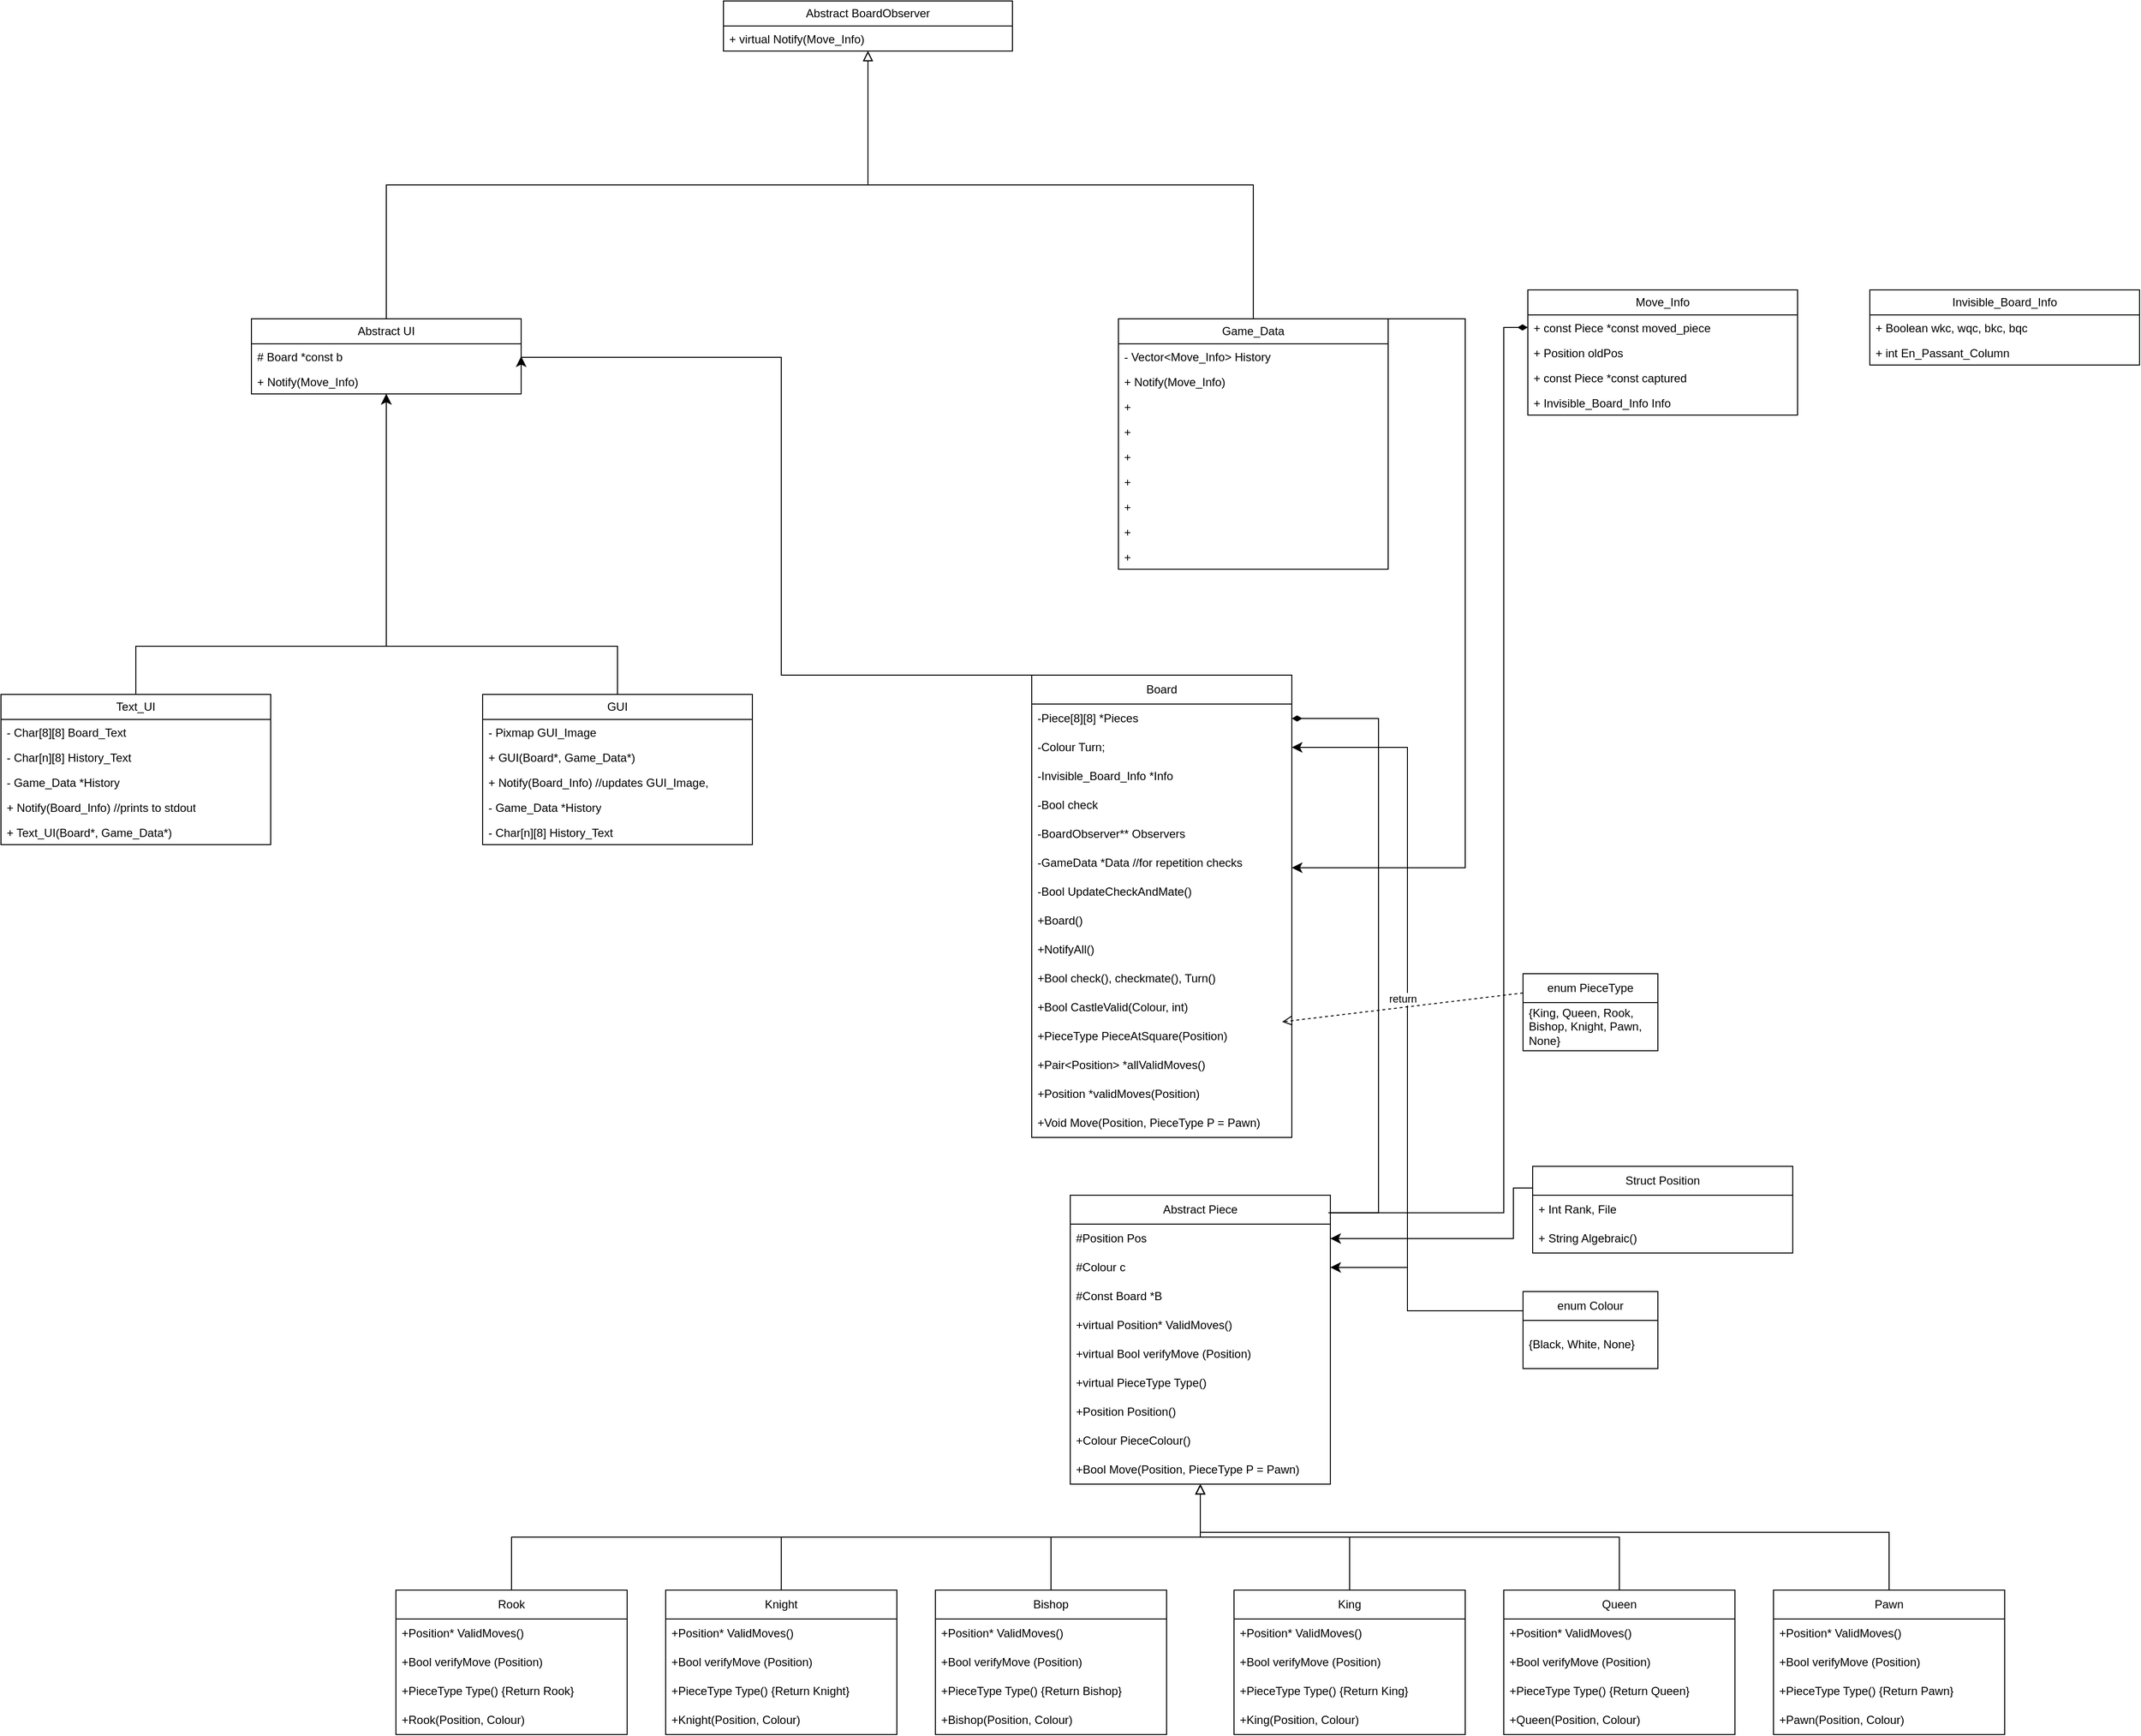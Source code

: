 <mxfile version="28.0.4">
  <diagram name="Page-1" id="Vs1uTUXTusfFtKuUJXLR">
    <mxGraphModel dx="1132" dy="407" grid="1" gridSize="10" guides="1" tooltips="1" connect="1" arrows="1" fold="1" page="0" pageScale="2" pageWidth="2336" pageHeight="1654" math="0" shadow="0">
      <root>
        <mxCell id="0" />
        <mxCell id="1" parent="0" />
        <mxCell id="Mz9z7q-OG1JkgQbm7pyb-9" value="enum Colour" style="swimlane;fontStyle=0;childLayout=stackLayout;horizontal=1;startSize=30;horizontalStack=0;resizeParent=1;resizeParentMax=0;resizeLast=0;collapsible=1;marginBottom=0;whiteSpace=wrap;html=1;" parent="1" vertex="1">
          <mxGeometry x="1310" y="1560" width="140" height="80" as="geometry" />
        </mxCell>
        <mxCell id="Mz9z7q-OG1JkgQbm7pyb-10" value="{Black, White, None}" style="text;strokeColor=none;fillColor=none;align=left;verticalAlign=middle;spacingLeft=4;spacingRight=4;overflow=hidden;points=[[0,0.5],[1,0.5]];portConstraint=eastwest;rotatable=0;whiteSpace=wrap;html=1;" parent="Mz9z7q-OG1JkgQbm7pyb-9" vertex="1">
          <mxGeometry y="30" width="140" height="50" as="geometry" />
        </mxCell>
        <mxCell id="Mz9z7q-OG1JkgQbm7pyb-71" value="Board" style="swimlane;fontStyle=0;childLayout=stackLayout;horizontal=1;startSize=30;horizontalStack=0;resizeParent=1;resizeParentMax=0;resizeLast=0;collapsible=1;marginBottom=0;whiteSpace=wrap;html=1;" parent="1" vertex="1">
          <mxGeometry x="800" y="920" width="270" height="480" as="geometry" />
        </mxCell>
        <mxCell id="Mz9z7q-OG1JkgQbm7pyb-72" value="-Piece[8][8] *Pieces" style="text;strokeColor=none;fillColor=none;align=left;verticalAlign=middle;spacingLeft=4;spacingRight=4;overflow=hidden;points=[[0,0.5],[1,0.5]];portConstraint=eastwest;rotatable=0;whiteSpace=wrap;html=1;" parent="Mz9z7q-OG1JkgQbm7pyb-71" vertex="1">
          <mxGeometry y="30" width="270" height="30" as="geometry" />
        </mxCell>
        <mxCell id="Mz9z7q-OG1JkgQbm7pyb-86" value="-Colour Turn;" style="text;strokeColor=none;fillColor=none;align=left;verticalAlign=middle;spacingLeft=4;spacingRight=4;overflow=hidden;points=[[0,0.5],[1,0.5]];portConstraint=eastwest;rotatable=0;whiteSpace=wrap;html=1;" parent="Mz9z7q-OG1JkgQbm7pyb-71" vertex="1">
          <mxGeometry y="60" width="270" height="30" as="geometry" />
        </mxCell>
        <mxCell id="Mz9z7q-OG1JkgQbm7pyb-73" value="-Invisible_Board_Info *Info" style="text;strokeColor=none;fillColor=none;align=left;verticalAlign=middle;spacingLeft=4;spacingRight=4;overflow=hidden;points=[[0,0.5],[1,0.5]];portConstraint=eastwest;rotatable=0;whiteSpace=wrap;html=1;" parent="Mz9z7q-OG1JkgQbm7pyb-71" vertex="1">
          <mxGeometry y="90" width="270" height="30" as="geometry" />
        </mxCell>
        <mxCell id="Mz9z7q-OG1JkgQbm7pyb-74" value="-Bool check" style="text;strokeColor=none;fillColor=none;align=left;verticalAlign=middle;spacingLeft=4;spacingRight=4;overflow=hidden;points=[[0,0.5],[1,0.5]];portConstraint=eastwest;rotatable=0;whiteSpace=wrap;html=1;" parent="Mz9z7q-OG1JkgQbm7pyb-71" vertex="1">
          <mxGeometry y="120" width="270" height="30" as="geometry" />
        </mxCell>
        <mxCell id="zQiTS09YiXoC2l2YVAX9-1" value="-BoardObserver** Observers" style="text;strokeColor=none;fillColor=none;align=left;verticalAlign=middle;spacingLeft=4;spacingRight=4;overflow=hidden;points=[[0,0.5],[1,0.5]];portConstraint=eastwest;rotatable=0;whiteSpace=wrap;html=1;" vertex="1" parent="Mz9z7q-OG1JkgQbm7pyb-71">
          <mxGeometry y="150" width="270" height="30" as="geometry" />
        </mxCell>
        <mxCell id="zQiTS09YiXoC2l2YVAX9-39" value="-GameData *Data //for repetition checks" style="text;strokeColor=none;fillColor=none;align=left;verticalAlign=middle;spacingLeft=4;spacingRight=4;overflow=hidden;points=[[0,0.5],[1,0.5]];portConstraint=eastwest;rotatable=0;whiteSpace=wrap;html=1;" vertex="1" parent="Mz9z7q-OG1JkgQbm7pyb-71">
          <mxGeometry y="180" width="270" height="30" as="geometry" />
        </mxCell>
        <mxCell id="Mz9z7q-OG1JkgQbm7pyb-81" value="-Bool UpdateCheckAndMate()" style="text;strokeColor=none;fillColor=none;align=left;verticalAlign=middle;spacingLeft=4;spacingRight=4;overflow=hidden;points=[[0,0.5],[1,0.5]];portConstraint=eastwest;rotatable=0;whiteSpace=wrap;html=1;" parent="Mz9z7q-OG1JkgQbm7pyb-71" vertex="1">
          <mxGeometry y="210" width="270" height="30" as="geometry" />
        </mxCell>
        <mxCell id="zQiTS09YiXoC2l2YVAX9-50" value="+Board()" style="text;strokeColor=none;fillColor=none;align=left;verticalAlign=middle;spacingLeft=4;spacingRight=4;overflow=hidden;points=[[0,0.5],[1,0.5]];portConstraint=eastwest;rotatable=0;whiteSpace=wrap;html=1;" vertex="1" parent="Mz9z7q-OG1JkgQbm7pyb-71">
          <mxGeometry y="240" width="270" height="30" as="geometry" />
        </mxCell>
        <mxCell id="zQiTS09YiXoC2l2YVAX9-54" value="+NotifyAll()" style="text;strokeColor=none;fillColor=none;align=left;verticalAlign=middle;spacingLeft=4;spacingRight=4;overflow=hidden;points=[[0,0.5],[1,0.5]];portConstraint=eastwest;rotatable=0;whiteSpace=wrap;html=1;" vertex="1" parent="Mz9z7q-OG1JkgQbm7pyb-71">
          <mxGeometry y="270" width="270" height="30" as="geometry" />
        </mxCell>
        <mxCell id="Mz9z7q-OG1JkgQbm7pyb-79" value="+Bool check(), checkmate(), Turn()" style="text;strokeColor=none;fillColor=none;align=left;verticalAlign=middle;spacingLeft=4;spacingRight=4;overflow=hidden;points=[[0,0.5],[1,0.5]];portConstraint=eastwest;rotatable=0;whiteSpace=wrap;html=1;" parent="Mz9z7q-OG1JkgQbm7pyb-71" vertex="1">
          <mxGeometry y="300" width="270" height="30" as="geometry" />
        </mxCell>
        <mxCell id="Mz9z7q-OG1JkgQbm7pyb-94" value="+Bool CastleValid(Colour, int)" style="text;strokeColor=none;fillColor=none;align=left;verticalAlign=middle;spacingLeft=4;spacingRight=4;overflow=hidden;points=[[0,0.5],[1,0.5]];portConstraint=eastwest;rotatable=0;whiteSpace=wrap;html=1;" parent="Mz9z7q-OG1JkgQbm7pyb-71" vertex="1">
          <mxGeometry y="330" width="270" height="30" as="geometry" />
        </mxCell>
        <mxCell id="Mz9z7q-OG1JkgQbm7pyb-106" value="+PieceType PieceAtSquare(Position)" style="text;strokeColor=none;fillColor=none;align=left;verticalAlign=middle;spacingLeft=4;spacingRight=4;overflow=hidden;points=[[0,0.5],[1,0.5]];portConstraint=eastwest;rotatable=0;whiteSpace=wrap;html=1;" parent="Mz9z7q-OG1JkgQbm7pyb-71" vertex="1">
          <mxGeometry y="360" width="270" height="30" as="geometry" />
        </mxCell>
        <mxCell id="Mz9z7q-OG1JkgQbm7pyb-83" value="+Pair&amp;lt;Position&amp;gt; *allValidMoves()" style="text;strokeColor=none;fillColor=none;align=left;verticalAlign=middle;spacingLeft=4;spacingRight=4;overflow=hidden;points=[[0,0.5],[1,0.5]];portConstraint=eastwest;rotatable=0;whiteSpace=wrap;html=1;" parent="Mz9z7q-OG1JkgQbm7pyb-71" vertex="1">
          <mxGeometry y="390" width="270" height="30" as="geometry" />
        </mxCell>
        <mxCell id="Mz9z7q-OG1JkgQbm7pyb-84" value="+Position *validMoves(Position)" style="text;strokeColor=none;fillColor=none;align=left;verticalAlign=middle;spacingLeft=4;spacingRight=4;overflow=hidden;points=[[0,0.5],[1,0.5]];portConstraint=eastwest;rotatable=0;whiteSpace=wrap;html=1;" parent="Mz9z7q-OG1JkgQbm7pyb-71" vertex="1">
          <mxGeometry y="420" width="270" height="30" as="geometry" />
        </mxCell>
        <mxCell id="Mz9z7q-OG1JkgQbm7pyb-98" value="+Void Move(Position, PieceType P = Pawn)" style="text;strokeColor=none;fillColor=none;align=left;verticalAlign=middle;spacingLeft=4;spacingRight=4;overflow=hidden;points=[[0,0.5],[1,0.5]];portConstraint=eastwest;rotatable=0;whiteSpace=wrap;html=1;" parent="Mz9z7q-OG1JkgQbm7pyb-71" vertex="1">
          <mxGeometry y="450" width="270" height="30" as="geometry" />
        </mxCell>
        <mxCell id="Mz9z7q-OG1JkgQbm7pyb-78" value="" style="edgeStyle=elbowEdgeStyle;elbow=horizontal;endArrow=classic;html=1;curved=0;rounded=0;endSize=8;startSize=8;exitX=0;exitY=0.25;exitDx=0;exitDy=0;entryX=1;entryY=0.5;entryDx=0;entryDy=0;" parent="1" source="Mz9z7q-OG1JkgQbm7pyb-9" target="Mz9z7q-OG1JkgQbm7pyb-4" edge="1">
          <mxGeometry width="50" height="50" relative="1" as="geometry">
            <mxPoint x="1140" y="1560" as="sourcePoint" />
            <mxPoint x="1280" y="1520" as="targetPoint" />
            <Array as="points">
              <mxPoint x="1190" y="1560" />
            </Array>
          </mxGeometry>
        </mxCell>
        <mxCell id="Mz9z7q-OG1JkgQbm7pyb-87" value="" style="edgeStyle=elbowEdgeStyle;elbow=horizontal;endArrow=classic;html=1;curved=0;rounded=0;endSize=8;startSize=8;exitX=0;exitY=0.25;exitDx=0;exitDy=0;entryX=1;entryY=0.5;entryDx=0;entryDy=0;" parent="1" target="Mz9z7q-OG1JkgQbm7pyb-86" edge="1" source="Mz9z7q-OG1JkgQbm7pyb-9">
          <mxGeometry width="50" height="50" relative="1" as="geometry">
            <mxPoint x="1300" y="1530" as="sourcePoint" />
            <mxPoint x="1120" y="1220" as="targetPoint" />
          </mxGeometry>
        </mxCell>
        <mxCell id="Mz9z7q-OG1JkgQbm7pyb-93" value="" style="group" parent="1" vertex="1" connectable="0">
          <mxGeometry x="1110" y="1120" width="50" height="360" as="geometry" />
        </mxCell>
        <mxCell id="Mz9z7q-OG1JkgQbm7pyb-1" value="Abstract Piece" style="swimlane;fontStyle=0;childLayout=stackLayout;horizontal=1;startSize=30;horizontalStack=0;resizeParent=1;resizeParentMax=0;resizeLast=0;collapsible=1;marginBottom=0;whiteSpace=wrap;html=1;" parent="1" vertex="1">
          <mxGeometry x="840" y="1460" width="270" height="300" as="geometry">
            <mxRectangle x="210" y="120" width="120" height="30" as="alternateBounds" />
          </mxGeometry>
        </mxCell>
        <mxCell id="Mz9z7q-OG1JkgQbm7pyb-2" value="#Position Pos" style="text;strokeColor=none;fillColor=none;align=left;verticalAlign=middle;spacingLeft=4;spacingRight=4;overflow=hidden;points=[[0,0.5],[1,0.5]];portConstraint=eastwest;rotatable=0;whiteSpace=wrap;html=1;" parent="Mz9z7q-OG1JkgQbm7pyb-1" vertex="1">
          <mxGeometry y="30" width="270" height="30" as="geometry" />
        </mxCell>
        <mxCell id="Mz9z7q-OG1JkgQbm7pyb-4" value="#Colour c" style="text;strokeColor=none;fillColor=none;align=left;verticalAlign=middle;spacingLeft=4;spacingRight=4;overflow=hidden;points=[[0,0.5],[1,0.5]];portConstraint=eastwest;rotatable=0;whiteSpace=wrap;html=1;" parent="Mz9z7q-OG1JkgQbm7pyb-1" vertex="1">
          <mxGeometry y="60" width="270" height="30" as="geometry" />
        </mxCell>
        <mxCell id="Mz9z7q-OG1JkgQbm7pyb-14" value="#Const Board *B" style="text;strokeColor=none;fillColor=none;align=left;verticalAlign=middle;spacingLeft=4;spacingRight=4;overflow=hidden;points=[[0,0.5],[1,0.5]];portConstraint=eastwest;rotatable=0;whiteSpace=wrap;html=1;" parent="Mz9z7q-OG1JkgQbm7pyb-1" vertex="1">
          <mxGeometry y="90" width="270" height="30" as="geometry" />
        </mxCell>
        <mxCell id="Mz9z7q-OG1JkgQbm7pyb-15" value="+virtual Position* ValidMoves()" style="text;strokeColor=none;fillColor=none;align=left;verticalAlign=middle;spacingLeft=4;spacingRight=4;overflow=hidden;points=[[0,0.5],[1,0.5]];portConstraint=eastwest;rotatable=0;whiteSpace=wrap;html=1;" parent="Mz9z7q-OG1JkgQbm7pyb-1" vertex="1">
          <mxGeometry y="120" width="270" height="30" as="geometry" />
        </mxCell>
        <mxCell id="Mz9z7q-OG1JkgQbm7pyb-31" value="+virtual Bool verifyMove (Position)" style="text;strokeColor=none;fillColor=none;align=left;verticalAlign=middle;spacingLeft=4;spacingRight=4;overflow=hidden;points=[[0,0.5],[1,0.5]];portConstraint=eastwest;rotatable=0;whiteSpace=wrap;html=1;" parent="Mz9z7q-OG1JkgQbm7pyb-1" vertex="1">
          <mxGeometry y="150" width="270" height="30" as="geometry" />
        </mxCell>
        <mxCell id="Mz9z7q-OG1JkgQbm7pyb-16" value="+virtual PieceType Type()" style="text;strokeColor=none;fillColor=none;align=left;verticalAlign=middle;spacingLeft=4;spacingRight=4;overflow=hidden;points=[[0,0.5],[1,0.5]];portConstraint=eastwest;rotatable=0;whiteSpace=wrap;html=1;" parent="Mz9z7q-OG1JkgQbm7pyb-1" vertex="1">
          <mxGeometry y="180" width="270" height="30" as="geometry" />
        </mxCell>
        <mxCell id="Mz9z7q-OG1JkgQbm7pyb-17" value="+Position Position()" style="text;strokeColor=none;fillColor=none;align=left;verticalAlign=middle;spacingLeft=4;spacingRight=4;overflow=hidden;points=[[0,0.5],[1,0.5]];portConstraint=eastwest;rotatable=0;whiteSpace=wrap;html=1;" parent="Mz9z7q-OG1JkgQbm7pyb-1" vertex="1">
          <mxGeometry y="210" width="270" height="30" as="geometry" />
        </mxCell>
        <mxCell id="Mz9z7q-OG1JkgQbm7pyb-100" value="+Colour PieceColour()" style="text;strokeColor=none;fillColor=none;align=left;verticalAlign=middle;spacingLeft=4;spacingRight=4;overflow=hidden;points=[[0,0.5],[1,0.5]];portConstraint=eastwest;rotatable=0;whiteSpace=wrap;html=1;" parent="Mz9z7q-OG1JkgQbm7pyb-1" vertex="1">
          <mxGeometry y="240" width="270" height="30" as="geometry" />
        </mxCell>
        <mxCell id="Mz9z7q-OG1JkgQbm7pyb-18" value="+Bool Move(Position, PieceType P = Pawn)" style="text;strokeColor=none;fillColor=none;align=left;verticalAlign=middle;spacingLeft=4;spacingRight=4;overflow=hidden;points=[[0,0.5],[1,0.5]];portConstraint=eastwest;rotatable=0;whiteSpace=wrap;html=1;" parent="Mz9z7q-OG1JkgQbm7pyb-1" vertex="1">
          <mxGeometry y="270" width="270" height="30" as="geometry" />
        </mxCell>
        <mxCell id="Mz9z7q-OG1JkgQbm7pyb-19" value="Rook" style="swimlane;fontStyle=0;childLayout=stackLayout;horizontal=1;startSize=30;horizontalStack=0;resizeParent=1;resizeParentMax=0;resizeLast=0;collapsible=1;marginBottom=0;whiteSpace=wrap;html=1;" parent="1" vertex="1">
          <mxGeometry x="140" y="1870" width="240" height="150" as="geometry">
            <mxRectangle x="120" y="490" width="120" height="30" as="alternateBounds" />
          </mxGeometry>
        </mxCell>
        <mxCell id="Mz9z7q-OG1JkgQbm7pyb-24" value="+Position* ValidMoves()" style="text;strokeColor=none;fillColor=none;align=left;verticalAlign=middle;spacingLeft=4;spacingRight=4;overflow=hidden;points=[[0,0.5],[1,0.5]];portConstraint=eastwest;rotatable=0;whiteSpace=wrap;html=1;" parent="Mz9z7q-OG1JkgQbm7pyb-19" vertex="1">
          <mxGeometry y="30" width="240" height="30" as="geometry" />
        </mxCell>
        <mxCell id="Mz9z7q-OG1JkgQbm7pyb-25" value="+Bool verifyMove (Position)" style="text;strokeColor=none;fillColor=none;align=left;verticalAlign=middle;spacingLeft=4;spacingRight=4;overflow=hidden;points=[[0,0.5],[1,0.5]];portConstraint=eastwest;rotatable=0;whiteSpace=wrap;html=1;" parent="Mz9z7q-OG1JkgQbm7pyb-19" vertex="1">
          <mxGeometry y="60" width="240" height="30" as="geometry" />
        </mxCell>
        <mxCell id="Mz9z7q-OG1JkgQbm7pyb-38" value="+PieceType Type() {Return Rook}" style="text;strokeColor=none;fillColor=none;align=left;verticalAlign=middle;spacingLeft=4;spacingRight=4;overflow=hidden;points=[[0,0.5],[1,0.5]];portConstraint=eastwest;rotatable=0;whiteSpace=wrap;html=1;" parent="Mz9z7q-OG1JkgQbm7pyb-19" vertex="1">
          <mxGeometry y="90" width="240" height="30" as="geometry" />
        </mxCell>
        <mxCell id="Mz9z7q-OG1JkgQbm7pyb-33" value="+Rook(Position, Colour)" style="text;strokeColor=none;fillColor=none;align=left;verticalAlign=middle;spacingLeft=4;spacingRight=4;overflow=hidden;points=[[0,0.5],[1,0.5]];portConstraint=eastwest;rotatable=0;whiteSpace=wrap;html=1;" parent="Mz9z7q-OG1JkgQbm7pyb-19" vertex="1">
          <mxGeometry y="120" width="240" height="30" as="geometry" />
        </mxCell>
        <mxCell id="Mz9z7q-OG1JkgQbm7pyb-30" value="" style="edgeStyle=elbowEdgeStyle;elbow=vertical;endArrow=block;html=1;curved=0;rounded=0;endSize=8;startSize=8;exitX=0.5;exitY=0;exitDx=0;exitDy=0;endFill=0;" parent="1" source="Mz9z7q-OG1JkgQbm7pyb-19" target="Mz9z7q-OG1JkgQbm7pyb-18" edge="1">
          <mxGeometry width="50" height="50" relative="1" as="geometry">
            <mxPoint x="720" y="1870" as="sourcePoint" />
            <mxPoint x="980" y="1730" as="targetPoint" />
          </mxGeometry>
        </mxCell>
        <mxCell id="Mz9z7q-OG1JkgQbm7pyb-39" value="Knight" style="swimlane;fontStyle=0;childLayout=stackLayout;horizontal=1;startSize=30;horizontalStack=0;resizeParent=1;resizeParentMax=0;resizeLast=0;collapsible=1;marginBottom=0;whiteSpace=wrap;html=1;" parent="1" vertex="1">
          <mxGeometry x="420" y="1870" width="240" height="150" as="geometry">
            <mxRectangle x="400" y="490" width="120" height="30" as="alternateBounds" />
          </mxGeometry>
        </mxCell>
        <mxCell id="Mz9z7q-OG1JkgQbm7pyb-40" value="+Position* ValidMoves()" style="text;strokeColor=none;fillColor=none;align=left;verticalAlign=middle;spacingLeft=4;spacingRight=4;overflow=hidden;points=[[0,0.5],[1,0.5]];portConstraint=eastwest;rotatable=0;whiteSpace=wrap;html=1;" parent="Mz9z7q-OG1JkgQbm7pyb-39" vertex="1">
          <mxGeometry y="30" width="240" height="30" as="geometry" />
        </mxCell>
        <mxCell id="Mz9z7q-OG1JkgQbm7pyb-41" value="+Bool verifyMove (Position)" style="text;strokeColor=none;fillColor=none;align=left;verticalAlign=middle;spacingLeft=4;spacingRight=4;overflow=hidden;points=[[0,0.5],[1,0.5]];portConstraint=eastwest;rotatable=0;whiteSpace=wrap;html=1;" parent="Mz9z7q-OG1JkgQbm7pyb-39" vertex="1">
          <mxGeometry y="60" width="240" height="30" as="geometry" />
        </mxCell>
        <mxCell id="Mz9z7q-OG1JkgQbm7pyb-42" value="+PieceType Type() {Return Knight}" style="text;strokeColor=none;fillColor=none;align=left;verticalAlign=middle;spacingLeft=4;spacingRight=4;overflow=hidden;points=[[0,0.5],[1,0.5]];portConstraint=eastwest;rotatable=0;whiteSpace=wrap;html=1;" parent="Mz9z7q-OG1JkgQbm7pyb-39" vertex="1">
          <mxGeometry y="90" width="240" height="30" as="geometry" />
        </mxCell>
        <mxCell id="Mz9z7q-OG1JkgQbm7pyb-43" value="+Knight(Position, Colour)" style="text;strokeColor=none;fillColor=none;align=left;verticalAlign=middle;spacingLeft=4;spacingRight=4;overflow=hidden;points=[[0,0.5],[1,0.5]];portConstraint=eastwest;rotatable=0;whiteSpace=wrap;html=1;" parent="Mz9z7q-OG1JkgQbm7pyb-39" vertex="1">
          <mxGeometry y="120" width="240" height="30" as="geometry" />
        </mxCell>
        <mxCell id="Mz9z7q-OG1JkgQbm7pyb-44" value="" style="edgeStyle=elbowEdgeStyle;elbow=vertical;endArrow=block;html=1;curved=0;rounded=0;endSize=8;startSize=8;endFill=0;" parent="1" source="Mz9z7q-OG1JkgQbm7pyb-39" target="Mz9z7q-OG1JkgQbm7pyb-18" edge="1">
          <mxGeometry width="50" height="50" relative="1" as="geometry">
            <mxPoint x="1020" y="1870" as="sourcePoint" />
            <mxPoint x="990" y="1730" as="targetPoint" />
          </mxGeometry>
        </mxCell>
        <mxCell id="Mz9z7q-OG1JkgQbm7pyb-47" value="Bishop" style="swimlane;fontStyle=0;childLayout=stackLayout;horizontal=1;startSize=30;horizontalStack=0;resizeParent=1;resizeParentMax=0;resizeLast=0;collapsible=1;marginBottom=0;whiteSpace=wrap;html=1;" parent="1" vertex="1">
          <mxGeometry x="700" y="1870" width="240" height="150" as="geometry">
            <mxRectangle x="680" y="490" width="120" height="30" as="alternateBounds" />
          </mxGeometry>
        </mxCell>
        <mxCell id="Mz9z7q-OG1JkgQbm7pyb-48" value="+Position* ValidMoves()" style="text;strokeColor=none;fillColor=none;align=left;verticalAlign=middle;spacingLeft=4;spacingRight=4;overflow=hidden;points=[[0,0.5],[1,0.5]];portConstraint=eastwest;rotatable=0;whiteSpace=wrap;html=1;" parent="Mz9z7q-OG1JkgQbm7pyb-47" vertex="1">
          <mxGeometry y="30" width="240" height="30" as="geometry" />
        </mxCell>
        <mxCell id="Mz9z7q-OG1JkgQbm7pyb-49" value="+Bool verifyMove (Position)" style="text;strokeColor=none;fillColor=none;align=left;verticalAlign=middle;spacingLeft=4;spacingRight=4;overflow=hidden;points=[[0,0.5],[1,0.5]];portConstraint=eastwest;rotatable=0;whiteSpace=wrap;html=1;" parent="Mz9z7q-OG1JkgQbm7pyb-47" vertex="1">
          <mxGeometry y="60" width="240" height="30" as="geometry" />
        </mxCell>
        <mxCell id="Mz9z7q-OG1JkgQbm7pyb-50" value="+PieceType Type() {Return Bishop}" style="text;strokeColor=none;fillColor=none;align=left;verticalAlign=middle;spacingLeft=4;spacingRight=4;overflow=hidden;points=[[0,0.5],[1,0.5]];portConstraint=eastwest;rotatable=0;whiteSpace=wrap;html=1;" parent="Mz9z7q-OG1JkgQbm7pyb-47" vertex="1">
          <mxGeometry y="90" width="240" height="30" as="geometry" />
        </mxCell>
        <mxCell id="Mz9z7q-OG1JkgQbm7pyb-51" value="+Bishop(Position, Colour)" style="text;strokeColor=none;fillColor=none;align=left;verticalAlign=middle;spacingLeft=4;spacingRight=4;overflow=hidden;points=[[0,0.5],[1,0.5]];portConstraint=eastwest;rotatable=0;whiteSpace=wrap;html=1;" parent="Mz9z7q-OG1JkgQbm7pyb-47" vertex="1">
          <mxGeometry y="120" width="240" height="30" as="geometry" />
        </mxCell>
        <mxCell id="Mz9z7q-OG1JkgQbm7pyb-52" value="" style="edgeStyle=elbowEdgeStyle;elbow=vertical;endArrow=block;html=1;rounded=0;endSize=8;startSize=8;endFill=0;exitX=0.5;exitY=0;exitDx=0;exitDy=0;" parent="1" source="Mz9z7q-OG1JkgQbm7pyb-47" target="Mz9z7q-OG1JkgQbm7pyb-18" edge="1">
          <mxGeometry width="50" height="50" relative="1" as="geometry">
            <mxPoint x="840" y="1850" as="sourcePoint" />
            <mxPoint x="980" y="1730" as="targetPoint" />
          </mxGeometry>
        </mxCell>
        <mxCell id="Mz9z7q-OG1JkgQbm7pyb-53" value="King" style="swimlane;fontStyle=0;childLayout=stackLayout;horizontal=1;startSize=30;horizontalStack=0;resizeParent=1;resizeParentMax=0;resizeLast=0;collapsible=1;marginBottom=0;whiteSpace=wrap;html=1;" parent="1" vertex="1">
          <mxGeometry x="1010" y="1870" width="240" height="150" as="geometry">
            <mxRectangle x="210" y="120" width="120" height="30" as="alternateBounds" />
          </mxGeometry>
        </mxCell>
        <mxCell id="Mz9z7q-OG1JkgQbm7pyb-54" value="+Position* ValidMoves()" style="text;strokeColor=none;fillColor=none;align=left;verticalAlign=middle;spacingLeft=4;spacingRight=4;overflow=hidden;points=[[0,0.5],[1,0.5]];portConstraint=eastwest;rotatable=0;whiteSpace=wrap;html=1;" parent="Mz9z7q-OG1JkgQbm7pyb-53" vertex="1">
          <mxGeometry y="30" width="240" height="30" as="geometry" />
        </mxCell>
        <mxCell id="Mz9z7q-OG1JkgQbm7pyb-55" value="+Bool verifyMove (Position)" style="text;strokeColor=none;fillColor=none;align=left;verticalAlign=middle;spacingLeft=4;spacingRight=4;overflow=hidden;points=[[0,0.5],[1,0.5]];portConstraint=eastwest;rotatable=0;whiteSpace=wrap;html=1;" parent="Mz9z7q-OG1JkgQbm7pyb-53" vertex="1">
          <mxGeometry y="60" width="240" height="30" as="geometry" />
        </mxCell>
        <mxCell id="Mz9z7q-OG1JkgQbm7pyb-56" value="+PieceType Type() {Return King}" style="text;strokeColor=none;fillColor=none;align=left;verticalAlign=middle;spacingLeft=4;spacingRight=4;overflow=hidden;points=[[0,0.5],[1,0.5]];portConstraint=eastwest;rotatable=0;whiteSpace=wrap;html=1;" parent="Mz9z7q-OG1JkgQbm7pyb-53" vertex="1">
          <mxGeometry y="90" width="240" height="30" as="geometry" />
        </mxCell>
        <mxCell id="Mz9z7q-OG1JkgQbm7pyb-57" value="+King(Position, Colour)" style="text;strokeColor=none;fillColor=none;align=left;verticalAlign=middle;spacingLeft=4;spacingRight=4;overflow=hidden;points=[[0,0.5],[1,0.5]];portConstraint=eastwest;rotatable=0;whiteSpace=wrap;html=1;" parent="Mz9z7q-OG1JkgQbm7pyb-53" vertex="1">
          <mxGeometry y="120" width="240" height="30" as="geometry" />
        </mxCell>
        <mxCell id="Mz9z7q-OG1JkgQbm7pyb-58" value="Queen" style="swimlane;fontStyle=0;childLayout=stackLayout;horizontal=1;startSize=30;horizontalStack=0;resizeParent=1;resizeParentMax=0;resizeLast=0;collapsible=1;marginBottom=0;whiteSpace=wrap;html=1;" parent="1" vertex="1">
          <mxGeometry x="1290" y="1870" width="240" height="150" as="geometry">
            <mxRectangle x="210" y="120" width="120" height="30" as="alternateBounds" />
          </mxGeometry>
        </mxCell>
        <mxCell id="Mz9z7q-OG1JkgQbm7pyb-59" value="+Position* ValidMoves()" style="text;strokeColor=none;fillColor=none;align=left;verticalAlign=middle;spacingLeft=4;spacingRight=4;overflow=hidden;points=[[0,0.5],[1,0.5]];portConstraint=eastwest;rotatable=0;whiteSpace=wrap;html=1;" parent="Mz9z7q-OG1JkgQbm7pyb-58" vertex="1">
          <mxGeometry y="30" width="240" height="30" as="geometry" />
        </mxCell>
        <mxCell id="Mz9z7q-OG1JkgQbm7pyb-60" value="+Bool verifyMove (Position)" style="text;strokeColor=none;fillColor=none;align=left;verticalAlign=middle;spacingLeft=4;spacingRight=4;overflow=hidden;points=[[0,0.5],[1,0.5]];portConstraint=eastwest;rotatable=0;whiteSpace=wrap;html=1;" parent="Mz9z7q-OG1JkgQbm7pyb-58" vertex="1">
          <mxGeometry y="60" width="240" height="30" as="geometry" />
        </mxCell>
        <mxCell id="Mz9z7q-OG1JkgQbm7pyb-61" value="+PieceType Type() {Return Queen}" style="text;strokeColor=none;fillColor=none;align=left;verticalAlign=middle;spacingLeft=4;spacingRight=4;overflow=hidden;points=[[0,0.5],[1,0.5]];portConstraint=eastwest;rotatable=0;whiteSpace=wrap;html=1;" parent="Mz9z7q-OG1JkgQbm7pyb-58" vertex="1">
          <mxGeometry y="90" width="240" height="30" as="geometry" />
        </mxCell>
        <mxCell id="Mz9z7q-OG1JkgQbm7pyb-62" value="+Queen(Position, Colour)" style="text;strokeColor=none;fillColor=none;align=left;verticalAlign=middle;spacingLeft=4;spacingRight=4;overflow=hidden;points=[[0,0.5],[1,0.5]];portConstraint=eastwest;rotatable=0;whiteSpace=wrap;html=1;" parent="Mz9z7q-OG1JkgQbm7pyb-58" vertex="1">
          <mxGeometry y="120" width="240" height="30" as="geometry" />
        </mxCell>
        <mxCell id="Mz9z7q-OG1JkgQbm7pyb-63" value="Pawn" style="swimlane;fontStyle=0;childLayout=stackLayout;horizontal=1;startSize=30;horizontalStack=0;resizeParent=1;resizeParentMax=0;resizeLast=0;collapsible=1;marginBottom=0;whiteSpace=wrap;html=1;" parent="1" vertex="1">
          <mxGeometry x="1570" y="1870" width="240" height="150" as="geometry">
            <mxRectangle x="210" y="120" width="120" height="30" as="alternateBounds" />
          </mxGeometry>
        </mxCell>
        <mxCell id="Mz9z7q-OG1JkgQbm7pyb-64" value="+Position* ValidMoves()" style="text;strokeColor=none;fillColor=none;align=left;verticalAlign=middle;spacingLeft=4;spacingRight=4;overflow=hidden;points=[[0,0.5],[1,0.5]];portConstraint=eastwest;rotatable=0;whiteSpace=wrap;html=1;" parent="Mz9z7q-OG1JkgQbm7pyb-63" vertex="1">
          <mxGeometry y="30" width="240" height="30" as="geometry" />
        </mxCell>
        <mxCell id="Mz9z7q-OG1JkgQbm7pyb-65" value="+Bool verifyMove (Position)" style="text;strokeColor=none;fillColor=none;align=left;verticalAlign=middle;spacingLeft=4;spacingRight=4;overflow=hidden;points=[[0,0.5],[1,0.5]];portConstraint=eastwest;rotatable=0;whiteSpace=wrap;html=1;" parent="Mz9z7q-OG1JkgQbm7pyb-63" vertex="1">
          <mxGeometry y="60" width="240" height="30" as="geometry" />
        </mxCell>
        <mxCell id="Mz9z7q-OG1JkgQbm7pyb-66" value="+PieceType Type() {Return Pawn}" style="text;strokeColor=none;fillColor=none;align=left;verticalAlign=middle;spacingLeft=4;spacingRight=4;overflow=hidden;points=[[0,0.5],[1,0.5]];portConstraint=eastwest;rotatable=0;whiteSpace=wrap;html=1;" parent="Mz9z7q-OG1JkgQbm7pyb-63" vertex="1">
          <mxGeometry y="90" width="240" height="30" as="geometry" />
        </mxCell>
        <mxCell id="Mz9z7q-OG1JkgQbm7pyb-67" value="+Pawn(Position, Colour)" style="text;strokeColor=none;fillColor=none;align=left;verticalAlign=middle;spacingLeft=4;spacingRight=4;overflow=hidden;points=[[0,0.5],[1,0.5]];portConstraint=eastwest;rotatable=0;whiteSpace=wrap;html=1;" parent="Mz9z7q-OG1JkgQbm7pyb-63" vertex="1">
          <mxGeometry y="120" width="240" height="30" as="geometry" />
        </mxCell>
        <mxCell id="Mz9z7q-OG1JkgQbm7pyb-70" value="" style="edgeStyle=elbowEdgeStyle;elbow=vertical;endArrow=block;html=1;curved=0;rounded=0;endSize=8;startSize=8;endFill=0;exitX=0.5;exitY=0;exitDx=0;exitDy=0;" parent="1" source="Mz9z7q-OG1JkgQbm7pyb-63" target="Mz9z7q-OG1JkgQbm7pyb-18" edge="1">
          <mxGeometry width="50" height="50" relative="1" as="geometry">
            <mxPoint x="1700" y="1840" as="sourcePoint" />
            <mxPoint x="990" y="1730" as="targetPoint" />
            <Array as="points">
              <mxPoint x="1340" y="1810" />
            </Array>
          </mxGeometry>
        </mxCell>
        <mxCell id="Mz9z7q-OG1JkgQbm7pyb-69" value="" style="edgeStyle=elbowEdgeStyle;elbow=vertical;endArrow=block;html=1;curved=0;rounded=0;endSize=8;startSize=8;endFill=0;exitX=0.5;exitY=0;exitDx=0;exitDy=0;" parent="1" source="Mz9z7q-OG1JkgQbm7pyb-58" target="Mz9z7q-OG1JkgQbm7pyb-18" edge="1">
          <mxGeometry width="50" height="50" relative="1" as="geometry">
            <mxPoint x="450" y="2090" as="sourcePoint" />
            <mxPoint x="450" y="1950" as="targetPoint" />
          </mxGeometry>
        </mxCell>
        <mxCell id="Mz9z7q-OG1JkgQbm7pyb-68" value="" style="edgeStyle=elbowEdgeStyle;elbow=vertical;endArrow=block;html=1;curved=0;rounded=0;endSize=8;startSize=8;exitX=0.5;exitY=0;exitDx=0;exitDy=0;endFill=0;" parent="1" source="Mz9z7q-OG1JkgQbm7pyb-53" target="Mz9z7q-OG1JkgQbm7pyb-18" edge="1">
          <mxGeometry width="50" height="50" relative="1" as="geometry">
            <mxPoint x="170" y="2090" as="sourcePoint" />
            <mxPoint x="990" y="1730" as="targetPoint" />
          </mxGeometry>
        </mxCell>
        <mxCell id="Mz9z7q-OG1JkgQbm7pyb-103" value="enum PieceType" style="swimlane;fontStyle=0;childLayout=stackLayout;horizontal=1;startSize=30;horizontalStack=0;resizeParent=1;resizeParentMax=0;resizeLast=0;collapsible=1;marginBottom=0;whiteSpace=wrap;html=1;" parent="1" vertex="1">
          <mxGeometry x="1310" y="1230" width="140" height="80" as="geometry" />
        </mxCell>
        <mxCell id="Mz9z7q-OG1JkgQbm7pyb-104" value="{King, Queen, Rook, Bishop, Knight, Pawn, None}" style="text;strokeColor=none;fillColor=none;align=left;verticalAlign=middle;spacingLeft=4;spacingRight=4;overflow=hidden;points=[[0,0.5],[1,0.5]];portConstraint=eastwest;rotatable=0;whiteSpace=wrap;html=1;" parent="Mz9z7q-OG1JkgQbm7pyb-103" vertex="1">
          <mxGeometry y="30" width="140" height="50" as="geometry" />
        </mxCell>
        <mxCell id="Mz9z7q-OG1JkgQbm7pyb-105" value="return" style="html=1;verticalAlign=bottom;endArrow=open;dashed=1;endSize=8;curved=0;rounded=0;" parent="1" target="Mz9z7q-OG1JkgQbm7pyb-106" edge="1">
          <mxGeometry relative="1" as="geometry">
            <mxPoint x="1310" y="1250" as="sourcePoint" />
            <mxPoint x="1110" y="1252.985" as="targetPoint" />
          </mxGeometry>
        </mxCell>
        <mxCell id="Mz9z7q-OG1JkgQbm7pyb-108" value="Abstract UI" style="swimlane;fontStyle=0;childLayout=stackLayout;horizontal=1;startSize=26;fillColor=none;horizontalStack=0;resizeParent=1;resizeParentMax=0;resizeLast=0;collapsible=1;marginBottom=0;whiteSpace=wrap;html=1;" parent="1" vertex="1">
          <mxGeometry x="-10" y="550" width="280" height="78" as="geometry" />
        </mxCell>
        <mxCell id="Mz9z7q-OG1JkgQbm7pyb-110" value="# Board *const b" style="text;strokeColor=none;fillColor=none;align=left;verticalAlign=top;spacingLeft=4;spacingRight=4;overflow=hidden;rotatable=0;points=[[0,0.5],[1,0.5]];portConstraint=eastwest;whiteSpace=wrap;html=1;" parent="Mz9z7q-OG1JkgQbm7pyb-108" vertex="1">
          <mxGeometry y="26" width="280" height="26" as="geometry" />
        </mxCell>
        <mxCell id="Mz9z7q-OG1JkgQbm7pyb-111" value="+ Notify(Move_Info)" style="text;strokeColor=none;fillColor=none;align=left;verticalAlign=top;spacingLeft=4;spacingRight=4;overflow=hidden;rotatable=0;points=[[0,0.5],[1,0.5]];portConstraint=eastwest;whiteSpace=wrap;html=1;" parent="Mz9z7q-OG1JkgQbm7pyb-108" vertex="1">
          <mxGeometry y="52" width="280" height="26" as="geometry" />
        </mxCell>
        <mxCell id="zQiTS09YiXoC2l2YVAX9-2" value="Abstract BoardObserver" style="swimlane;fontStyle=0;childLayout=stackLayout;horizontal=1;startSize=26;fillColor=none;horizontalStack=0;resizeParent=1;resizeParentMax=0;resizeLast=0;collapsible=1;marginBottom=0;whiteSpace=wrap;html=1;" vertex="1" parent="1">
          <mxGeometry x="480" y="220" width="300" height="52" as="geometry" />
        </mxCell>
        <mxCell id="zQiTS09YiXoC2l2YVAX9-3" value="+ virtual Notify(Move_Info)&amp;nbsp;" style="text;strokeColor=none;fillColor=none;align=left;verticalAlign=top;spacingLeft=4;spacingRight=4;overflow=hidden;rotatable=0;points=[[0,0.5],[1,0.5]];portConstraint=eastwest;whiteSpace=wrap;html=1;" vertex="1" parent="zQiTS09YiXoC2l2YVAX9-2">
          <mxGeometry y="26" width="300" height="26" as="geometry" />
        </mxCell>
        <mxCell id="zQiTS09YiXoC2l2YVAX9-12" value="" style="edgeStyle=segmentEdgeStyle;endArrow=classic;html=1;curved=0;rounded=0;endSize=8;startSize=8;endFill=1;exitX=0;exitY=0;exitDx=0;exitDy=0;entryX=1;entryY=0.5;entryDx=0;entryDy=0;" edge="1" parent="1" source="Mz9z7q-OG1JkgQbm7pyb-71" target="Mz9z7q-OG1JkgQbm7pyb-110">
          <mxGeometry width="50" height="50" relative="1" as="geometry">
            <mxPoint x="540" y="930" as="sourcePoint" />
            <mxPoint x="540" y="590" as="targetPoint" />
            <Array as="points">
              <mxPoint x="540" y="920" />
              <mxPoint x="540" y="590" />
            </Array>
          </mxGeometry>
        </mxCell>
        <mxCell id="zQiTS09YiXoC2l2YVAX9-13" value="" style="edgeStyle=elbowEdgeStyle;elbow=vertical;endArrow=block;html=1;curved=0;rounded=0;endSize=8;startSize=8;exitX=0.5;exitY=0;exitDx=0;exitDy=0;endFill=0;" edge="1" parent="1" source="Mz9z7q-OG1JkgQbm7pyb-108" target="zQiTS09YiXoC2l2YVAX9-3">
          <mxGeometry width="50" height="50" relative="1" as="geometry">
            <mxPoint x="1465" y="550" as="sourcePoint" />
            <mxPoint x="630" y="298" as="targetPoint" />
          </mxGeometry>
        </mxCell>
        <mxCell id="zQiTS09YiXoC2l2YVAX9-17" value="Struct Position" style="swimlane;fontStyle=0;childLayout=stackLayout;horizontal=1;startSize=30;horizontalStack=0;resizeParent=1;resizeParentMax=0;resizeLast=0;collapsible=1;marginBottom=0;whiteSpace=wrap;html=1;" vertex="1" parent="1">
          <mxGeometry x="1320" y="1430" width="270" height="90" as="geometry">
            <mxRectangle x="210" y="120" width="120" height="30" as="alternateBounds" />
          </mxGeometry>
        </mxCell>
        <mxCell id="zQiTS09YiXoC2l2YVAX9-18" value="+ Int Rank, File" style="text;strokeColor=none;fillColor=none;align=left;verticalAlign=middle;spacingLeft=4;spacingRight=4;overflow=hidden;points=[[0,0.5],[1,0.5]];portConstraint=eastwest;rotatable=0;whiteSpace=wrap;html=1;" vertex="1" parent="zQiTS09YiXoC2l2YVAX9-17">
          <mxGeometry y="30" width="270" height="30" as="geometry" />
        </mxCell>
        <mxCell id="zQiTS09YiXoC2l2YVAX9-19" value="+ String Algebraic()" style="text;strokeColor=none;fillColor=none;align=left;verticalAlign=middle;spacingLeft=4;spacingRight=4;overflow=hidden;points=[[0,0.5],[1,0.5]];portConstraint=eastwest;rotatable=0;whiteSpace=wrap;html=1;" vertex="1" parent="zQiTS09YiXoC2l2YVAX9-17">
          <mxGeometry y="60" width="270" height="30" as="geometry" />
        </mxCell>
        <mxCell id="zQiTS09YiXoC2l2YVAX9-27" value="" style="edgeStyle=segmentEdgeStyle;endArrow=classic;html=1;curved=0;rounded=0;endSize=8;startSize=8;exitX=0;exitY=0.25;exitDx=0;exitDy=0;entryX=1;entryY=0.5;entryDx=0;entryDy=0;" edge="1" parent="1" source="zQiTS09YiXoC2l2YVAX9-17" target="Mz9z7q-OG1JkgQbm7pyb-2">
          <mxGeometry width="50" height="50" relative="1" as="geometry">
            <mxPoint x="1230" y="1490" as="sourcePoint" />
            <mxPoint x="1130" y="1510" as="targetPoint" />
            <Array as="points">
              <mxPoint x="1300" y="1453" />
              <mxPoint x="1300" y="1505" />
            </Array>
          </mxGeometry>
        </mxCell>
        <mxCell id="zQiTS09YiXoC2l2YVAX9-28" value="Game_Data" style="swimlane;fontStyle=0;childLayout=stackLayout;horizontal=1;startSize=26;fillColor=none;horizontalStack=0;resizeParent=1;resizeParentMax=0;resizeLast=0;collapsible=1;marginBottom=0;whiteSpace=wrap;html=1;" vertex="1" parent="1">
          <mxGeometry x="890" y="550" width="280" height="260" as="geometry" />
        </mxCell>
        <mxCell id="zQiTS09YiXoC2l2YVAX9-29" value="- Vector&amp;lt;Move_Info&amp;gt; History" style="text;strokeColor=none;fillColor=none;align=left;verticalAlign=top;spacingLeft=4;spacingRight=4;overflow=hidden;rotatable=0;points=[[0,0.5],[1,0.5]];portConstraint=eastwest;whiteSpace=wrap;html=1;" vertex="1" parent="zQiTS09YiXoC2l2YVAX9-28">
          <mxGeometry y="26" width="280" height="26" as="geometry" />
        </mxCell>
        <mxCell id="zQiTS09YiXoC2l2YVAX9-30" value="+ Notify(Move_Info)" style="text;strokeColor=none;fillColor=none;align=left;verticalAlign=top;spacingLeft=4;spacingRight=4;overflow=hidden;rotatable=0;points=[[0,0.5],[1,0.5]];portConstraint=eastwest;whiteSpace=wrap;html=1;" vertex="1" parent="zQiTS09YiXoC2l2YVAX9-28">
          <mxGeometry y="52" width="280" height="26" as="geometry" />
        </mxCell>
        <mxCell id="zQiTS09YiXoC2l2YVAX9-31" value="+&amp;nbsp;" style="text;strokeColor=none;fillColor=none;align=left;verticalAlign=top;spacingLeft=4;spacingRight=4;overflow=hidden;rotatable=0;points=[[0,0.5],[1,0.5]];portConstraint=eastwest;whiteSpace=wrap;html=1;" vertex="1" parent="zQiTS09YiXoC2l2YVAX9-28">
          <mxGeometry y="78" width="280" height="26" as="geometry" />
        </mxCell>
        <mxCell id="zQiTS09YiXoC2l2YVAX9-32" value="+&amp;nbsp;" style="text;strokeColor=none;fillColor=none;align=left;verticalAlign=top;spacingLeft=4;spacingRight=4;overflow=hidden;rotatable=0;points=[[0,0.5],[1,0.5]];portConstraint=eastwest;whiteSpace=wrap;html=1;" vertex="1" parent="zQiTS09YiXoC2l2YVAX9-28">
          <mxGeometry y="104" width="280" height="26" as="geometry" />
        </mxCell>
        <mxCell id="zQiTS09YiXoC2l2YVAX9-33" value="+&amp;nbsp;" style="text;strokeColor=none;fillColor=none;align=left;verticalAlign=top;spacingLeft=4;spacingRight=4;overflow=hidden;rotatable=0;points=[[0,0.5],[1,0.5]];portConstraint=eastwest;whiteSpace=wrap;html=1;" vertex="1" parent="zQiTS09YiXoC2l2YVAX9-28">
          <mxGeometry y="130" width="280" height="26" as="geometry" />
        </mxCell>
        <mxCell id="zQiTS09YiXoC2l2YVAX9-34" value="+&amp;nbsp;" style="text;strokeColor=none;fillColor=none;align=left;verticalAlign=top;spacingLeft=4;spacingRight=4;overflow=hidden;rotatable=0;points=[[0,0.5],[1,0.5]];portConstraint=eastwest;whiteSpace=wrap;html=1;" vertex="1" parent="zQiTS09YiXoC2l2YVAX9-28">
          <mxGeometry y="156" width="280" height="26" as="geometry" />
        </mxCell>
        <mxCell id="zQiTS09YiXoC2l2YVAX9-35" value="+&amp;nbsp;" style="text;strokeColor=none;fillColor=none;align=left;verticalAlign=top;spacingLeft=4;spacingRight=4;overflow=hidden;rotatable=0;points=[[0,0.5],[1,0.5]];portConstraint=eastwest;whiteSpace=wrap;html=1;" vertex="1" parent="zQiTS09YiXoC2l2YVAX9-28">
          <mxGeometry y="182" width="280" height="26" as="geometry" />
        </mxCell>
        <mxCell id="zQiTS09YiXoC2l2YVAX9-36" value="+&amp;nbsp;" style="text;strokeColor=none;fillColor=none;align=left;verticalAlign=top;spacingLeft=4;spacingRight=4;overflow=hidden;rotatable=0;points=[[0,0.5],[1,0.5]];portConstraint=eastwest;whiteSpace=wrap;html=1;" vertex="1" parent="zQiTS09YiXoC2l2YVAX9-28">
          <mxGeometry y="208" width="280" height="26" as="geometry" />
        </mxCell>
        <mxCell id="zQiTS09YiXoC2l2YVAX9-37" value="+&amp;nbsp;" style="text;strokeColor=none;fillColor=none;align=left;verticalAlign=top;spacingLeft=4;spacingRight=4;overflow=hidden;rotatable=0;points=[[0,0.5],[1,0.5]];portConstraint=eastwest;whiteSpace=wrap;html=1;" vertex="1" parent="zQiTS09YiXoC2l2YVAX9-28">
          <mxGeometry y="234" width="280" height="26" as="geometry" />
        </mxCell>
        <mxCell id="zQiTS09YiXoC2l2YVAX9-38" value="" style="edgeStyle=elbowEdgeStyle;elbow=vertical;endArrow=block;html=1;curved=0;rounded=0;endSize=8;startSize=8;endFill=0;" edge="1" parent="1" source="zQiTS09YiXoC2l2YVAX9-28" target="zQiTS09YiXoC2l2YVAX9-3">
          <mxGeometry width="50" height="50" relative="1" as="geometry">
            <mxPoint x="660" y="638" as="sourcePoint" />
            <mxPoint x="1160" y="360" as="targetPoint" />
          </mxGeometry>
        </mxCell>
        <mxCell id="zQiTS09YiXoC2l2YVAX9-40" value="Move_Info" style="swimlane;fontStyle=0;childLayout=stackLayout;horizontal=1;startSize=26;fillColor=none;horizontalStack=0;resizeParent=1;resizeParentMax=0;resizeLast=0;collapsible=1;marginBottom=0;whiteSpace=wrap;html=1;" vertex="1" parent="1">
          <mxGeometry x="1315" y="520" width="280" height="130" as="geometry" />
        </mxCell>
        <mxCell id="zQiTS09YiXoC2l2YVAX9-41" value="+ const Piece *const moved_piece" style="text;strokeColor=none;fillColor=none;align=left;verticalAlign=top;spacingLeft=4;spacingRight=4;overflow=hidden;rotatable=0;points=[[0,0.5],[1,0.5]];portConstraint=eastwest;whiteSpace=wrap;html=1;" vertex="1" parent="zQiTS09YiXoC2l2YVAX9-40">
          <mxGeometry y="26" width="280" height="26" as="geometry" />
        </mxCell>
        <mxCell id="zQiTS09YiXoC2l2YVAX9-42" value="+ Position oldPos" style="text;strokeColor=none;fillColor=none;align=left;verticalAlign=top;spacingLeft=4;spacingRight=4;overflow=hidden;rotatable=0;points=[[0,0.5],[1,0.5]];portConstraint=eastwest;whiteSpace=wrap;html=1;" vertex="1" parent="zQiTS09YiXoC2l2YVAX9-40">
          <mxGeometry y="52" width="280" height="26" as="geometry" />
        </mxCell>
        <mxCell id="zQiTS09YiXoC2l2YVAX9-43" value="+ const Piece *const captured" style="text;strokeColor=none;fillColor=none;align=left;verticalAlign=top;spacingLeft=4;spacingRight=4;overflow=hidden;rotatable=0;points=[[0,0.5],[1,0.5]];portConstraint=eastwest;whiteSpace=wrap;html=1;" vertex="1" parent="zQiTS09YiXoC2l2YVAX9-40">
          <mxGeometry y="78" width="280" height="26" as="geometry" />
        </mxCell>
        <mxCell id="zQiTS09YiXoC2l2YVAX9-67" value="+ Invisible_Board_Info Info" style="text;strokeColor=none;fillColor=none;align=left;verticalAlign=top;spacingLeft=4;spacingRight=4;overflow=hidden;rotatable=0;points=[[0,0.5],[1,0.5]];portConstraint=eastwest;whiteSpace=wrap;html=1;" vertex="1" parent="zQiTS09YiXoC2l2YVAX9-40">
          <mxGeometry y="104" width="280" height="26" as="geometry" />
        </mxCell>
        <mxCell id="Mz9z7q-OG1JkgQbm7pyb-90" value="" style="edgeStyle=segmentEdgeStyle;endArrow=diamondThin;html=1;curved=0;rounded=0;endSize=8;startSize=8;endFill=1;exitX=0.998;exitY=0.061;exitDx=0;exitDy=0;exitPerimeter=0;entryX=1;entryY=0.5;entryDx=0;entryDy=0;" parent="1" target="Mz9z7q-OG1JkgQbm7pyb-72" edge="1" source="Mz9z7q-OG1JkgQbm7pyb-1">
          <mxGeometry width="50" height="50" relative="1" as="geometry">
            <mxPoint x="1160" y="1480" as="sourcePoint" />
            <mxPoint x="1160" y="1040" as="targetPoint" />
            <Array as="points">
              <mxPoint x="1160" y="1478" />
              <mxPoint x="1160" y="965" />
            </Array>
          </mxGeometry>
        </mxCell>
        <mxCell id="zQiTS09YiXoC2l2YVAX9-52" value="" style="edgeStyle=segmentEdgeStyle;endArrow=diamondThin;html=1;curved=0;rounded=0;endSize=8;startSize=8;endFill=1;exitX=0.992;exitY=0.061;exitDx=0;exitDy=0;exitPerimeter=0;entryX=0;entryY=0.5;entryDx=0;entryDy=0;" edge="1" parent="1" source="Mz9z7q-OG1JkgQbm7pyb-1" target="zQiTS09YiXoC2l2YVAX9-41">
          <mxGeometry width="50" height="50" relative="1" as="geometry">
            <mxPoint x="1239" y="1430" as="sourcePoint" />
            <mxPoint x="1290" y="540" as="targetPoint" />
            <Array as="points">
              <mxPoint x="1290" y="1478" />
              <mxPoint x="1290" y="559" />
            </Array>
          </mxGeometry>
        </mxCell>
        <mxCell id="zQiTS09YiXoC2l2YVAX9-57" value="Invisible_Board_Info" style="swimlane;fontStyle=0;childLayout=stackLayout;horizontal=1;startSize=26;fillColor=none;horizontalStack=0;resizeParent=1;resizeParentMax=0;resizeLast=0;collapsible=1;marginBottom=0;whiteSpace=wrap;html=1;" vertex="1" parent="1">
          <mxGeometry x="1670" y="520" width="280" height="78" as="geometry" />
        </mxCell>
        <mxCell id="zQiTS09YiXoC2l2YVAX9-58" value="+ Boolean wkc, wqc, bkc, bqc" style="text;strokeColor=none;fillColor=none;align=left;verticalAlign=top;spacingLeft=4;spacingRight=4;overflow=hidden;rotatable=0;points=[[0,0.5],[1,0.5]];portConstraint=eastwest;whiteSpace=wrap;html=1;" vertex="1" parent="zQiTS09YiXoC2l2YVAX9-57">
          <mxGeometry y="26" width="280" height="26" as="geometry" />
        </mxCell>
        <mxCell id="zQiTS09YiXoC2l2YVAX9-59" value="+ int En_Passant_Column" style="text;strokeColor=none;fillColor=none;align=left;verticalAlign=top;spacingLeft=4;spacingRight=4;overflow=hidden;rotatable=0;points=[[0,0.5],[1,0.5]];portConstraint=eastwest;whiteSpace=wrap;html=1;" vertex="1" parent="zQiTS09YiXoC2l2YVAX9-57">
          <mxGeometry y="52" width="280" height="26" as="geometry" />
        </mxCell>
        <mxCell id="zQiTS09YiXoC2l2YVAX9-69" value="" style="edgeStyle=segmentEdgeStyle;endArrow=classic;html=1;curved=0;rounded=0;endSize=8;startSize=8;entryX=1;entryY=0;entryDx=0;entryDy=0;exitX=1;exitY=0;exitDx=0;exitDy=0;" edge="1" parent="1" source="zQiTS09YiXoC2l2YVAX9-28">
          <mxGeometry width="50" height="50" relative="1" as="geometry">
            <mxPoint x="1250" y="980" as="sourcePoint" />
            <mxPoint x="1070" y="1120" as="targetPoint" />
            <Array as="points">
              <mxPoint x="1250" y="550" />
              <mxPoint x="1250" y="1120" />
            </Array>
          </mxGeometry>
        </mxCell>
        <mxCell id="zQiTS09YiXoC2l2YVAX9-70" value="Text_UI" style="swimlane;fontStyle=0;childLayout=stackLayout;horizontal=1;startSize=26;fillColor=none;horizontalStack=0;resizeParent=1;resizeParentMax=0;resizeLast=0;collapsible=1;marginBottom=0;whiteSpace=wrap;html=1;" vertex="1" parent="1">
          <mxGeometry x="-270" y="940" width="280" height="156" as="geometry" />
        </mxCell>
        <mxCell id="zQiTS09YiXoC2l2YVAX9-97" value="- Char[8][8] Board_Text" style="text;strokeColor=none;fillColor=none;align=left;verticalAlign=top;spacingLeft=4;spacingRight=4;overflow=hidden;rotatable=0;points=[[0,0.5],[1,0.5]];portConstraint=eastwest;whiteSpace=wrap;html=1;" vertex="1" parent="zQiTS09YiXoC2l2YVAX9-70">
          <mxGeometry y="26" width="280" height="26" as="geometry" />
        </mxCell>
        <mxCell id="zQiTS09YiXoC2l2YVAX9-98" value="- Char[n][8] History_Text&amp;nbsp;" style="text;strokeColor=none;fillColor=none;align=left;verticalAlign=top;spacingLeft=4;spacingRight=4;overflow=hidden;rotatable=0;points=[[0,0.5],[1,0.5]];portConstraint=eastwest;whiteSpace=wrap;html=1;" vertex="1" parent="zQiTS09YiXoC2l2YVAX9-70">
          <mxGeometry y="52" width="280" height="26" as="geometry" />
        </mxCell>
        <mxCell id="zQiTS09YiXoC2l2YVAX9-100" value="- Game_Data *History" style="text;strokeColor=none;fillColor=none;align=left;verticalAlign=top;spacingLeft=4;spacingRight=4;overflow=hidden;rotatable=0;points=[[0,0.5],[1,0.5]];portConstraint=eastwest;whiteSpace=wrap;html=1;" vertex="1" parent="zQiTS09YiXoC2l2YVAX9-70">
          <mxGeometry y="78" width="280" height="26" as="geometry" />
        </mxCell>
        <mxCell id="zQiTS09YiXoC2l2YVAX9-79" value="+ Notify(Board_Info) //prints to stdout" style="text;strokeColor=none;fillColor=none;align=left;verticalAlign=top;spacingLeft=4;spacingRight=4;overflow=hidden;rotatable=0;points=[[0,0.5],[1,0.5]];portConstraint=eastwest;whiteSpace=wrap;html=1;" vertex="1" parent="zQiTS09YiXoC2l2YVAX9-70">
          <mxGeometry y="104" width="280" height="26" as="geometry" />
        </mxCell>
        <mxCell id="zQiTS09YiXoC2l2YVAX9-99" value="+ Text_UI(Board*, Game_Data*)" style="text;strokeColor=none;fillColor=none;align=left;verticalAlign=top;spacingLeft=4;spacingRight=4;overflow=hidden;rotatable=0;points=[[0,0.5],[1,0.5]];portConstraint=eastwest;whiteSpace=wrap;html=1;" vertex="1" parent="zQiTS09YiXoC2l2YVAX9-70">
          <mxGeometry y="130" width="280" height="26" as="geometry" />
        </mxCell>
        <mxCell id="zQiTS09YiXoC2l2YVAX9-90" value="" style="edgeStyle=segmentEdgeStyle;endArrow=classic;html=1;curved=0;rounded=0;endSize=8;startSize=8;exitX=0.5;exitY=0;exitDx=0;exitDy=0;" edge="1" parent="1" source="zQiTS09YiXoC2l2YVAX9-70" target="Mz9z7q-OG1JkgQbm7pyb-108">
          <mxGeometry width="50" height="50" relative="1" as="geometry">
            <mxPoint x="-140" y="940" as="sourcePoint" />
            <mxPoint x="-90" y="890" as="targetPoint" />
            <Array as="points">
              <mxPoint x="-130" y="890" />
              <mxPoint x="130" y="890" />
            </Array>
          </mxGeometry>
        </mxCell>
        <mxCell id="zQiTS09YiXoC2l2YVAX9-91" value="" style="edgeStyle=segmentEdgeStyle;endArrow=classic;html=1;curved=0;rounded=0;endSize=8;startSize=8;exitX=0.5;exitY=0;exitDx=0;exitDy=0;" edge="1" parent="1" source="zQiTS09YiXoC2l2YVAX9-93" target="Mz9z7q-OG1JkgQbm7pyb-108">
          <mxGeometry width="50" height="50" relative="1" as="geometry">
            <mxPoint x="360" y="940" as="sourcePoint" />
            <mxPoint x="350" y="910" as="targetPoint" />
            <Array as="points">
              <mxPoint x="370" y="890" />
              <mxPoint x="130" y="890" />
            </Array>
          </mxGeometry>
        </mxCell>
        <mxCell id="zQiTS09YiXoC2l2YVAX9-93" value="GUI" style="swimlane;fontStyle=0;childLayout=stackLayout;horizontal=1;startSize=26;fillColor=none;horizontalStack=0;resizeParent=1;resizeParentMax=0;resizeLast=0;collapsible=1;marginBottom=0;whiteSpace=wrap;html=1;" vertex="1" parent="1">
          <mxGeometry x="230" y="940" width="280" height="156" as="geometry" />
        </mxCell>
        <mxCell id="zQiTS09YiXoC2l2YVAX9-101" value="- Pixmap GUI_Image" style="text;strokeColor=none;fillColor=none;align=left;verticalAlign=top;spacingLeft=4;spacingRight=4;overflow=hidden;rotatable=0;points=[[0,0.5],[1,0.5]];portConstraint=eastwest;whiteSpace=wrap;html=1;" vertex="1" parent="zQiTS09YiXoC2l2YVAX9-93">
          <mxGeometry y="26" width="280" height="26" as="geometry" />
        </mxCell>
        <mxCell id="zQiTS09YiXoC2l2YVAX9-105" value="+ GUI(Board*, Game_Data*)" style="text;strokeColor=none;fillColor=none;align=left;verticalAlign=top;spacingLeft=4;spacingRight=4;overflow=hidden;rotatable=0;points=[[0,0.5],[1,0.5]];portConstraint=eastwest;whiteSpace=wrap;html=1;" vertex="1" parent="zQiTS09YiXoC2l2YVAX9-93">
          <mxGeometry y="52" width="280" height="26" as="geometry" />
        </mxCell>
        <mxCell id="zQiTS09YiXoC2l2YVAX9-104" value="+ Notify(Board_Info) //updates GUI_Image," style="text;strokeColor=none;fillColor=none;align=left;verticalAlign=top;spacingLeft=4;spacingRight=4;overflow=hidden;rotatable=0;points=[[0,0.5],[1,0.5]];portConstraint=eastwest;whiteSpace=wrap;html=1;" vertex="1" parent="zQiTS09YiXoC2l2YVAX9-93">
          <mxGeometry y="78" width="280" height="26" as="geometry" />
        </mxCell>
        <mxCell id="zQiTS09YiXoC2l2YVAX9-103" value="- Game_Data *History" style="text;strokeColor=none;fillColor=none;align=left;verticalAlign=top;spacingLeft=4;spacingRight=4;overflow=hidden;rotatable=0;points=[[0,0.5],[1,0.5]];portConstraint=eastwest;whiteSpace=wrap;html=1;" vertex="1" parent="zQiTS09YiXoC2l2YVAX9-93">
          <mxGeometry y="104" width="280" height="26" as="geometry" />
        </mxCell>
        <mxCell id="zQiTS09YiXoC2l2YVAX9-102" value="- Char[n][8] History_Text&amp;nbsp;" style="text;strokeColor=none;fillColor=none;align=left;verticalAlign=top;spacingLeft=4;spacingRight=4;overflow=hidden;rotatable=0;points=[[0,0.5],[1,0.5]];portConstraint=eastwest;whiteSpace=wrap;html=1;" vertex="1" parent="zQiTS09YiXoC2l2YVAX9-93">
          <mxGeometry y="130" width="280" height="26" as="geometry" />
        </mxCell>
      </root>
    </mxGraphModel>
  </diagram>
</mxfile>
